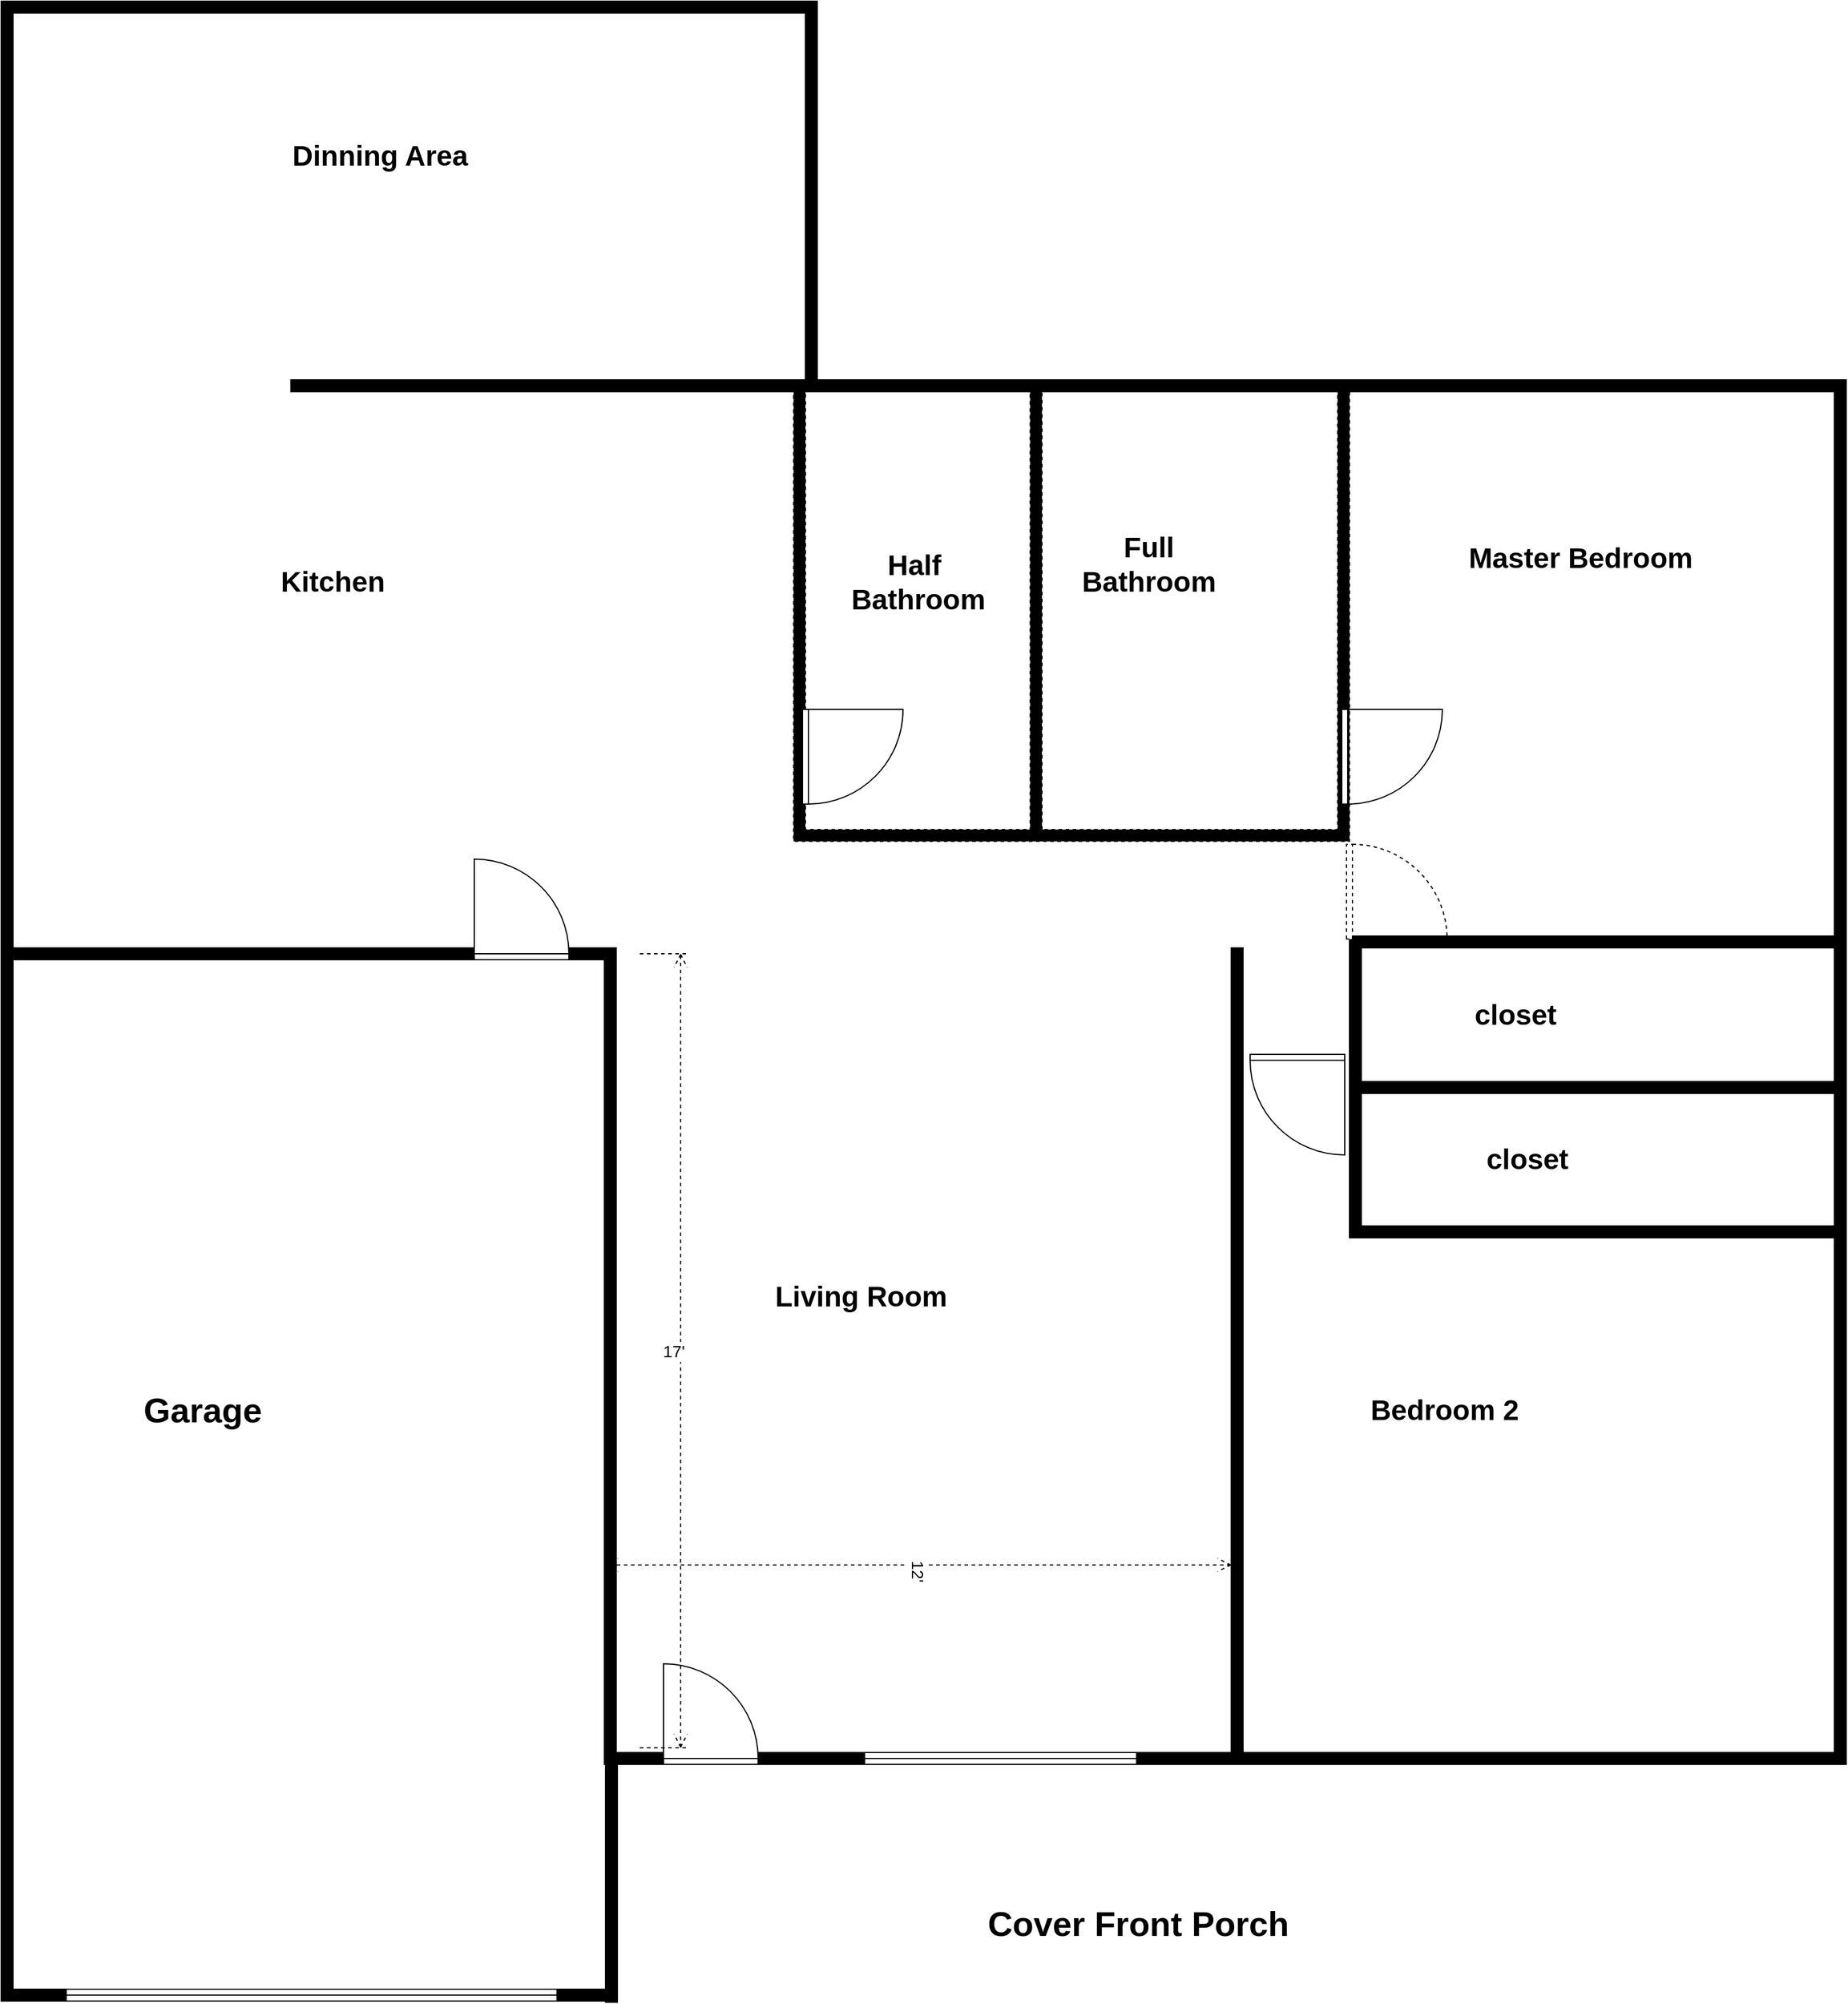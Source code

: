 <mxfile version="11.3.1" type="github" pages="1"><diagram id="mHCCJAt0bofZ_gu7ecNz" name="Page-1"><mxGraphModel dx="2407" dy="2035" grid="1" gridSize="10" guides="1" tooltips="1" connect="1" arrows="1" fold="1" page="1" pageScale="1" pageWidth="850" pageHeight="1100" math="0" shadow="0"><root><mxCell id="0"/><mxCell id="1" parent="0"/><mxCell id="39IDlrzqkJXU9slzvW9s-1" value="" style="verticalLabelPosition=bottom;html=1;verticalAlign=top;align=center;shape=mxgraph.floorplan.wallCorner;fillColor=#000000;direction=north" parent="1" vertex="1"><mxGeometry x="-215" y="-236" width="50" height="690" as="geometry"/></mxCell><mxCell id="39IDlrzqkJXU9slzvW9s-4" value="" style="verticalLabelPosition=bottom;html=1;verticalAlign=top;align=center;shape=mxgraph.floorplan.doorRight;aspect=fixed;rotation=180;" parent="1" vertex="1"><mxGeometry x="-165" y="369" width="80" height="85" as="geometry"/></mxCell><mxCell id="39IDlrzqkJXU9slzvW9s-6" value="" style="verticalLabelPosition=bottom;html=1;verticalAlign=top;align=center;shape=mxgraph.floorplan.wallCorner;fillColor=#000000;direction=west" parent="1" vertex="1"><mxGeometry x="235" y="-236" width="90" height="690" as="geometry"/></mxCell><mxCell id="39IDlrzqkJXU9slzvW9s-7" value="" style="verticalLabelPosition=bottom;html=1;verticalAlign=top;align=center;shape=mxgraph.floorplan.wall;fillColor=#000000;" parent="1" vertex="1"><mxGeometry x="-85" y="444" width="90" height="10" as="geometry"/></mxCell><mxCell id="39IDlrzqkJXU9slzvW9s-8" value="" style="verticalLabelPosition=bottom;html=1;verticalAlign=top;align=center;shape=mxgraph.floorplan.window;fillColor=#ffffff;" parent="1" vertex="1"><mxGeometry x="5" y="444" width="230" height="10" as="geometry"/></mxCell><mxCell id="39IDlrzqkJXU9slzvW9s-10" value="" style="verticalLabelPosition=bottom;html=1;verticalAlign=top;align=center;shape=mxgraph.floorplan.wall;fillColor=#000000;" parent="1" vertex="1"><mxGeometry x="-245" y="-236" width="40" height="10" as="geometry"/></mxCell><mxCell id="39IDlrzqkJXU9slzvW9s-11" value="" style="verticalLabelPosition=bottom;html=1;verticalAlign=top;align=center;shape=mxgraph.floorplan.wall;fillColor=#000000;" parent="1" vertex="1"><mxGeometry x="425" y="-123" width="405" height="10" as="geometry"/></mxCell><mxCell id="39IDlrzqkJXU9slzvW9s-14" value="&lt;b&gt;&lt;font style=&quot;font-size: 24px&quot;&gt;Living Room&amp;nbsp;&lt;/font&gt;&lt;/b&gt;" style="text;html=1;resizable=0;autosize=1;align=center;verticalAlign=middle;points=[];fillColor=none;strokeColor=none;rounded=0;fontSize=16;" parent="1" vertex="1"><mxGeometry x="-80" y="44" width="170" height="30" as="geometry"/></mxCell><mxCell id="LdCIgR_-IXBIPYB3OlUZ-1" value="" style="verticalLabelPosition=bottom;html=1;verticalAlign=top;align=center;shape=mxgraph.floorplan.wall;fillColor=#000000;" vertex="1" parent="1"><mxGeometry x="-725" y="644" width="520" height="10" as="geometry"/></mxCell><mxCell id="LdCIgR_-IXBIPYB3OlUZ-2" value="" style="verticalLabelPosition=bottom;html=1;verticalAlign=top;align=center;shape=mxgraph.floorplan.wallCorner;fillColor=#000000;" vertex="1" parent="1"><mxGeometry x="-725" y="-236" width="400" height="880" as="geometry"/></mxCell><mxCell id="LdCIgR_-IXBIPYB3OlUZ-3" value="" style="verticalLabelPosition=bottom;html=1;verticalAlign=top;align=center;shape=mxgraph.floorplan.doorRight;aspect=fixed;rotation=180;" vertex="1" parent="1"><mxGeometry x="-325" y="-311" width="80" height="85" as="geometry"/></mxCell><mxCell id="LdCIgR_-IXBIPYB3OlUZ-4" value="" style="verticalLabelPosition=bottom;html=1;verticalAlign=top;align=center;shape=mxgraph.floorplan.wall;fillColor=#000000;direction=south;" vertex="1" parent="1"><mxGeometry x="-214" y="454" width="10" height="201" as="geometry"/></mxCell><mxCell id="LdCIgR_-IXBIPYB3OlUZ-5" value="" style="verticalLabelPosition=bottom;html=1;verticalAlign=top;align=center;shape=mxgraph.floorplan.window;fillColor=#ffffff;" vertex="1" parent="1"><mxGeometry x="-670" y="644" width="415" height="10" as="geometry"/></mxCell><mxCell id="LdCIgR_-IXBIPYB3OlUZ-7" value="" style="verticalLabelPosition=bottom;html=1;verticalAlign=top;align=center;shape=mxgraph.floorplan.wallCorner;fillColor=#000000;" vertex="1" parent="1"><mxGeometry x="-725" y="-1036" width="680" height="800" as="geometry"/></mxCell><mxCell id="LdCIgR_-IXBIPYB3OlUZ-8" value="" style="verticalLabelPosition=bottom;html=1;verticalAlign=top;align=center;shape=mxgraph.floorplan.wall;fillColor=#000000;" vertex="1" parent="1"><mxGeometry x="-480" y="-716" width="435" height="10" as="geometry"/></mxCell><mxCell id="LdCIgR_-IXBIPYB3OlUZ-9" value="" style="verticalLabelPosition=bottom;html=1;verticalAlign=top;align=center;shape=mxgraph.floorplan.wall;fillColor=#000000;direction=south;" vertex="1" parent="1"><mxGeometry x="-45" y="-1036" width="10" height="330" as="geometry"/></mxCell><mxCell id="LdCIgR_-IXBIPYB3OlUZ-10" value="" style="verticalLabelPosition=bottom;html=1;verticalAlign=top;align=center;shape=mxgraph.floorplan.wallCorner;fillColor=#000000;direction=south;" vertex="1" parent="1"><mxGeometry x="-35" y="-716" width="870" height="1170" as="geometry"/></mxCell><mxCell id="LdCIgR_-IXBIPYB3OlUZ-11" value="" style="verticalLabelPosition=bottom;html=1;verticalAlign=top;align=center;shape=mxgraph.floorplan.wall;fillColor=#000000;" vertex="1" parent="1"><mxGeometry x="325" y="444" width="510" height="10" as="geometry"/></mxCell><mxCell id="LdCIgR_-IXBIPYB3OlUZ-12" value="" style="verticalLabelPosition=bottom;html=1;verticalAlign=top;align=center;shape=mxgraph.floorplan.wall;fillColor=#000000;" vertex="1" parent="1"><mxGeometry x="415" y="-1" width="410" height="10" as="geometry"/></mxCell><mxCell id="LdCIgR_-IXBIPYB3OlUZ-13" value="" style="verticalLabelPosition=bottom;html=1;verticalAlign=top;align=center;shape=mxgraph.floorplan.wall;fillColor=#000000;" vertex="1" parent="1"><mxGeometry x="425" y="-246" width="410" height="10" as="geometry"/></mxCell><mxCell id="LdCIgR_-IXBIPYB3OlUZ-14" value="" style="verticalLabelPosition=bottom;html=1;verticalAlign=top;align=center;shape=mxgraph.floorplan.doorRight;aspect=fixed;rotation=0;" vertex="1" parent="1"><mxGeometry x="331" y="-146" width="80" height="85" as="geometry"/></mxCell><mxCell id="LdCIgR_-IXBIPYB3OlUZ-15" value="" style="verticalLabelPosition=bottom;html=1;verticalAlign=top;align=center;shape=mxgraph.floorplan.wall;fillColor=#000000;direction=south;" vertex="1" parent="1"><mxGeometry x="415" y="-246" width="10" height="250" as="geometry"/></mxCell><mxCell id="LdCIgR_-IXBIPYB3OlUZ-21" value="" style="verticalLabelPosition=bottom;html=1;verticalAlign=top;align=center;shape=mxgraph.floorplan.wallU;fillColor=#000000;dashed=1;rotation=-180;" vertex="1" parent="1"><mxGeometry x="-55" y="-706" width="470" height="380" as="geometry"/></mxCell><mxCell id="LdCIgR_-IXBIPYB3OlUZ-23" value="" style="verticalLabelPosition=bottom;html=1;verticalAlign=top;align=center;shape=mxgraph.floorplan.wall;fillColor=#000000;direction=south;dashed=1;" vertex="1" parent="1"><mxGeometry x="145" y="-711" width="10" height="375" as="geometry"/></mxCell><mxCell id="LdCIgR_-IXBIPYB3OlUZ-24" value="&lt;span style=&quot;font-size: 24px&quot;&gt;&lt;b style=&quot;font-size: 29px&quot;&gt;Cover Front Porch&lt;/b&gt;&lt;/span&gt;" style="text;html=1;resizable=0;autosize=1;align=center;verticalAlign=middle;points=[];fillColor=none;strokeColor=none;rounded=0;fontSize=16;" vertex="1" parent="1"><mxGeometry x="101" y="574" width="270" height="30" as="geometry"/></mxCell><mxCell id="LdCIgR_-IXBIPYB3OlUZ-25" value="&lt;span style=&quot;font-size: 24px&quot;&gt;&lt;b style=&quot;font-size: 29px&quot;&gt;Garage&lt;br&gt;&lt;/b&gt;&lt;/span&gt;" style="text;html=1;resizable=0;autosize=1;align=center;verticalAlign=middle;points=[];fillColor=none;strokeColor=none;rounded=0;fontSize=16;" vertex="1" parent="1"><mxGeometry x="-615" y="140" width="120" height="30" as="geometry"/></mxCell><mxCell id="LdCIgR_-IXBIPYB3OlUZ-26" value="" style="verticalLabelPosition=bottom;html=1;verticalAlign=top;align=center;shape=mxgraph.floorplan.doorRight;aspect=fixed;rotation=-90;" vertex="1" parent="1"><mxGeometry x="411" y="-440" width="80" height="85" as="geometry"/></mxCell><mxCell id="LdCIgR_-IXBIPYB3OlUZ-27" value="" style="verticalLabelPosition=bottom;html=1;verticalAlign=top;align=center;shape=mxgraph.floorplan.doorLeft;aspect=fixed;dashed=1;rotation=-90;" vertex="1" parent="1"><mxGeometry x="415" y="-326" width="80" height="85" as="geometry"/></mxCell><mxCell id="LdCIgR_-IXBIPYB3OlUZ-28" value="&lt;b&gt;&lt;font style=&quot;font-size: 24px&quot;&gt;Bedroom 2&lt;/font&gt;&lt;/b&gt;" style="text;html=1;resizable=0;autosize=1;align=center;verticalAlign=middle;points=[];fillColor=none;strokeColor=none;rounded=0;fontSize=16;" vertex="1" parent="1"><mxGeometry x="425" y="140" width="140" height="30" as="geometry"/></mxCell><mxCell id="LdCIgR_-IXBIPYB3OlUZ-29" value="&lt;b&gt;&lt;font style=&quot;font-size: 24px&quot;&gt;Master Bedroom&lt;/font&gt;&lt;/b&gt;" style="text;html=1;resizable=0;autosize=1;align=center;verticalAlign=middle;points=[];fillColor=none;strokeColor=none;rounded=0;fontSize=16;" vertex="1" parent="1"><mxGeometry x="510" y="-580.5" width="200" height="30" as="geometry"/></mxCell><mxCell id="LdCIgR_-IXBIPYB3OlUZ-30" value="&lt;b&gt;&lt;font style=&quot;font-size: 24px&quot;&gt;Full &lt;br&gt;Bathroom&lt;br&gt;&lt;br&gt;&lt;/font&gt;&lt;/b&gt;" style="text;html=1;resizable=0;autosize=1;align=center;verticalAlign=middle;points=[];fillColor=none;strokeColor=none;rounded=0;fontSize=16;" vertex="1" parent="1"><mxGeometry x="180" y="-580.5" width="130" height="70" as="geometry"/></mxCell><mxCell id="LdCIgR_-IXBIPYB3OlUZ-31" value="&lt;b&gt;&lt;font style=&quot;font-size: 24px&quot;&gt;Half&amp;nbsp;&lt;br&gt;Bathroom&lt;br&gt;&lt;br&gt;&lt;/font&gt;&lt;/b&gt;" style="text;html=1;resizable=0;autosize=1;align=center;verticalAlign=middle;points=[];fillColor=none;strokeColor=none;rounded=0;fontSize=16;" vertex="1" parent="1"><mxGeometry x="-15" y="-565.5" width="130" height="70" as="geometry"/></mxCell><mxCell id="LdCIgR_-IXBIPYB3OlUZ-32" value="" style="verticalLabelPosition=bottom;html=1;verticalAlign=top;align=center;shape=mxgraph.floorplan.doorRight;aspect=fixed;rotation=-90;" vertex="1" parent="1"><mxGeometry x="-45" y="-440" width="80" height="85" as="geometry"/></mxCell><mxCell id="LdCIgR_-IXBIPYB3OlUZ-33" value="&lt;b&gt;&lt;font style=&quot;font-size: 24px&quot;&gt;Kitchen&lt;/font&gt;&lt;/b&gt;" style="text;html=1;resizable=0;autosize=1;align=center;verticalAlign=middle;points=[];fillColor=none;strokeColor=none;rounded=0;fontSize=16;" vertex="1" parent="1"><mxGeometry x="-495" y="-560.5" width="100" height="30" as="geometry"/></mxCell><mxCell id="LdCIgR_-IXBIPYB3OlUZ-34" value="&lt;b&gt;&lt;font style=&quot;font-size: 24px&quot;&gt;Dinning Area&lt;/font&gt;&lt;/b&gt;" style="text;html=1;resizable=0;autosize=1;align=center;verticalAlign=middle;points=[];fillColor=none;strokeColor=none;rounded=0;fontSize=16;" vertex="1" parent="1"><mxGeometry x="-485" y="-920" width="160" height="30" as="geometry"/></mxCell><mxCell id="LdCIgR_-IXBIPYB3OlUZ-35" value="&lt;b&gt;&lt;font style=&quot;font-size: 24px&quot;&gt;closet&lt;/font&gt;&lt;/b&gt;" style="text;html=1;resizable=0;autosize=1;align=center;verticalAlign=middle;points=[];fillColor=none;strokeColor=none;rounded=0;fontSize=16;" vertex="1" parent="1"><mxGeometry x="515" y="-194.5" width="80" height="30" as="geometry"/></mxCell><mxCell id="LdCIgR_-IXBIPYB3OlUZ-36" value="&lt;b&gt;&lt;font style=&quot;font-size: 24px&quot;&gt;closet&lt;/font&gt;&lt;/b&gt;" style="text;html=1;resizable=0;autosize=1;align=center;verticalAlign=middle;points=[];fillColor=none;strokeColor=none;rounded=0;fontSize=16;" vertex="1" parent="1"><mxGeometry x="525" y="-72" width="80" height="30" as="geometry"/></mxCell><mxCell id="LdCIgR_-IXBIPYB3OlUZ-37" value="&lt;font style=&quot;font-size: 14px&quot;&gt;17'&lt;/font&gt;" style="shape=dimension;direction=north;whiteSpace=wrap;html=1;align=right;points=[];verticalAlign=middle;labelBackgroundColor=#ffffff;dashed=1;" vertex="1" parent="1"><mxGeometry x="-185" y="-231" width="40" height="671" as="geometry"/></mxCell><mxCell id="LdCIgR_-IXBIPYB3OlUZ-38" value="&lt;font style=&quot;font-size: 14px&quot;&gt;12'&lt;/font&gt;" style="shape=dimension;direction=south;whiteSpace=wrap;html=1;align=left;points=[];verticalAlign=middle;labelBackgroundColor=#ffffff;dashed=1;rotation=90;" vertex="1" parent="1"><mxGeometry x="30" y="35" width="40" height="530" as="geometry"/></mxCell></root></mxGraphModel></diagram></mxfile>